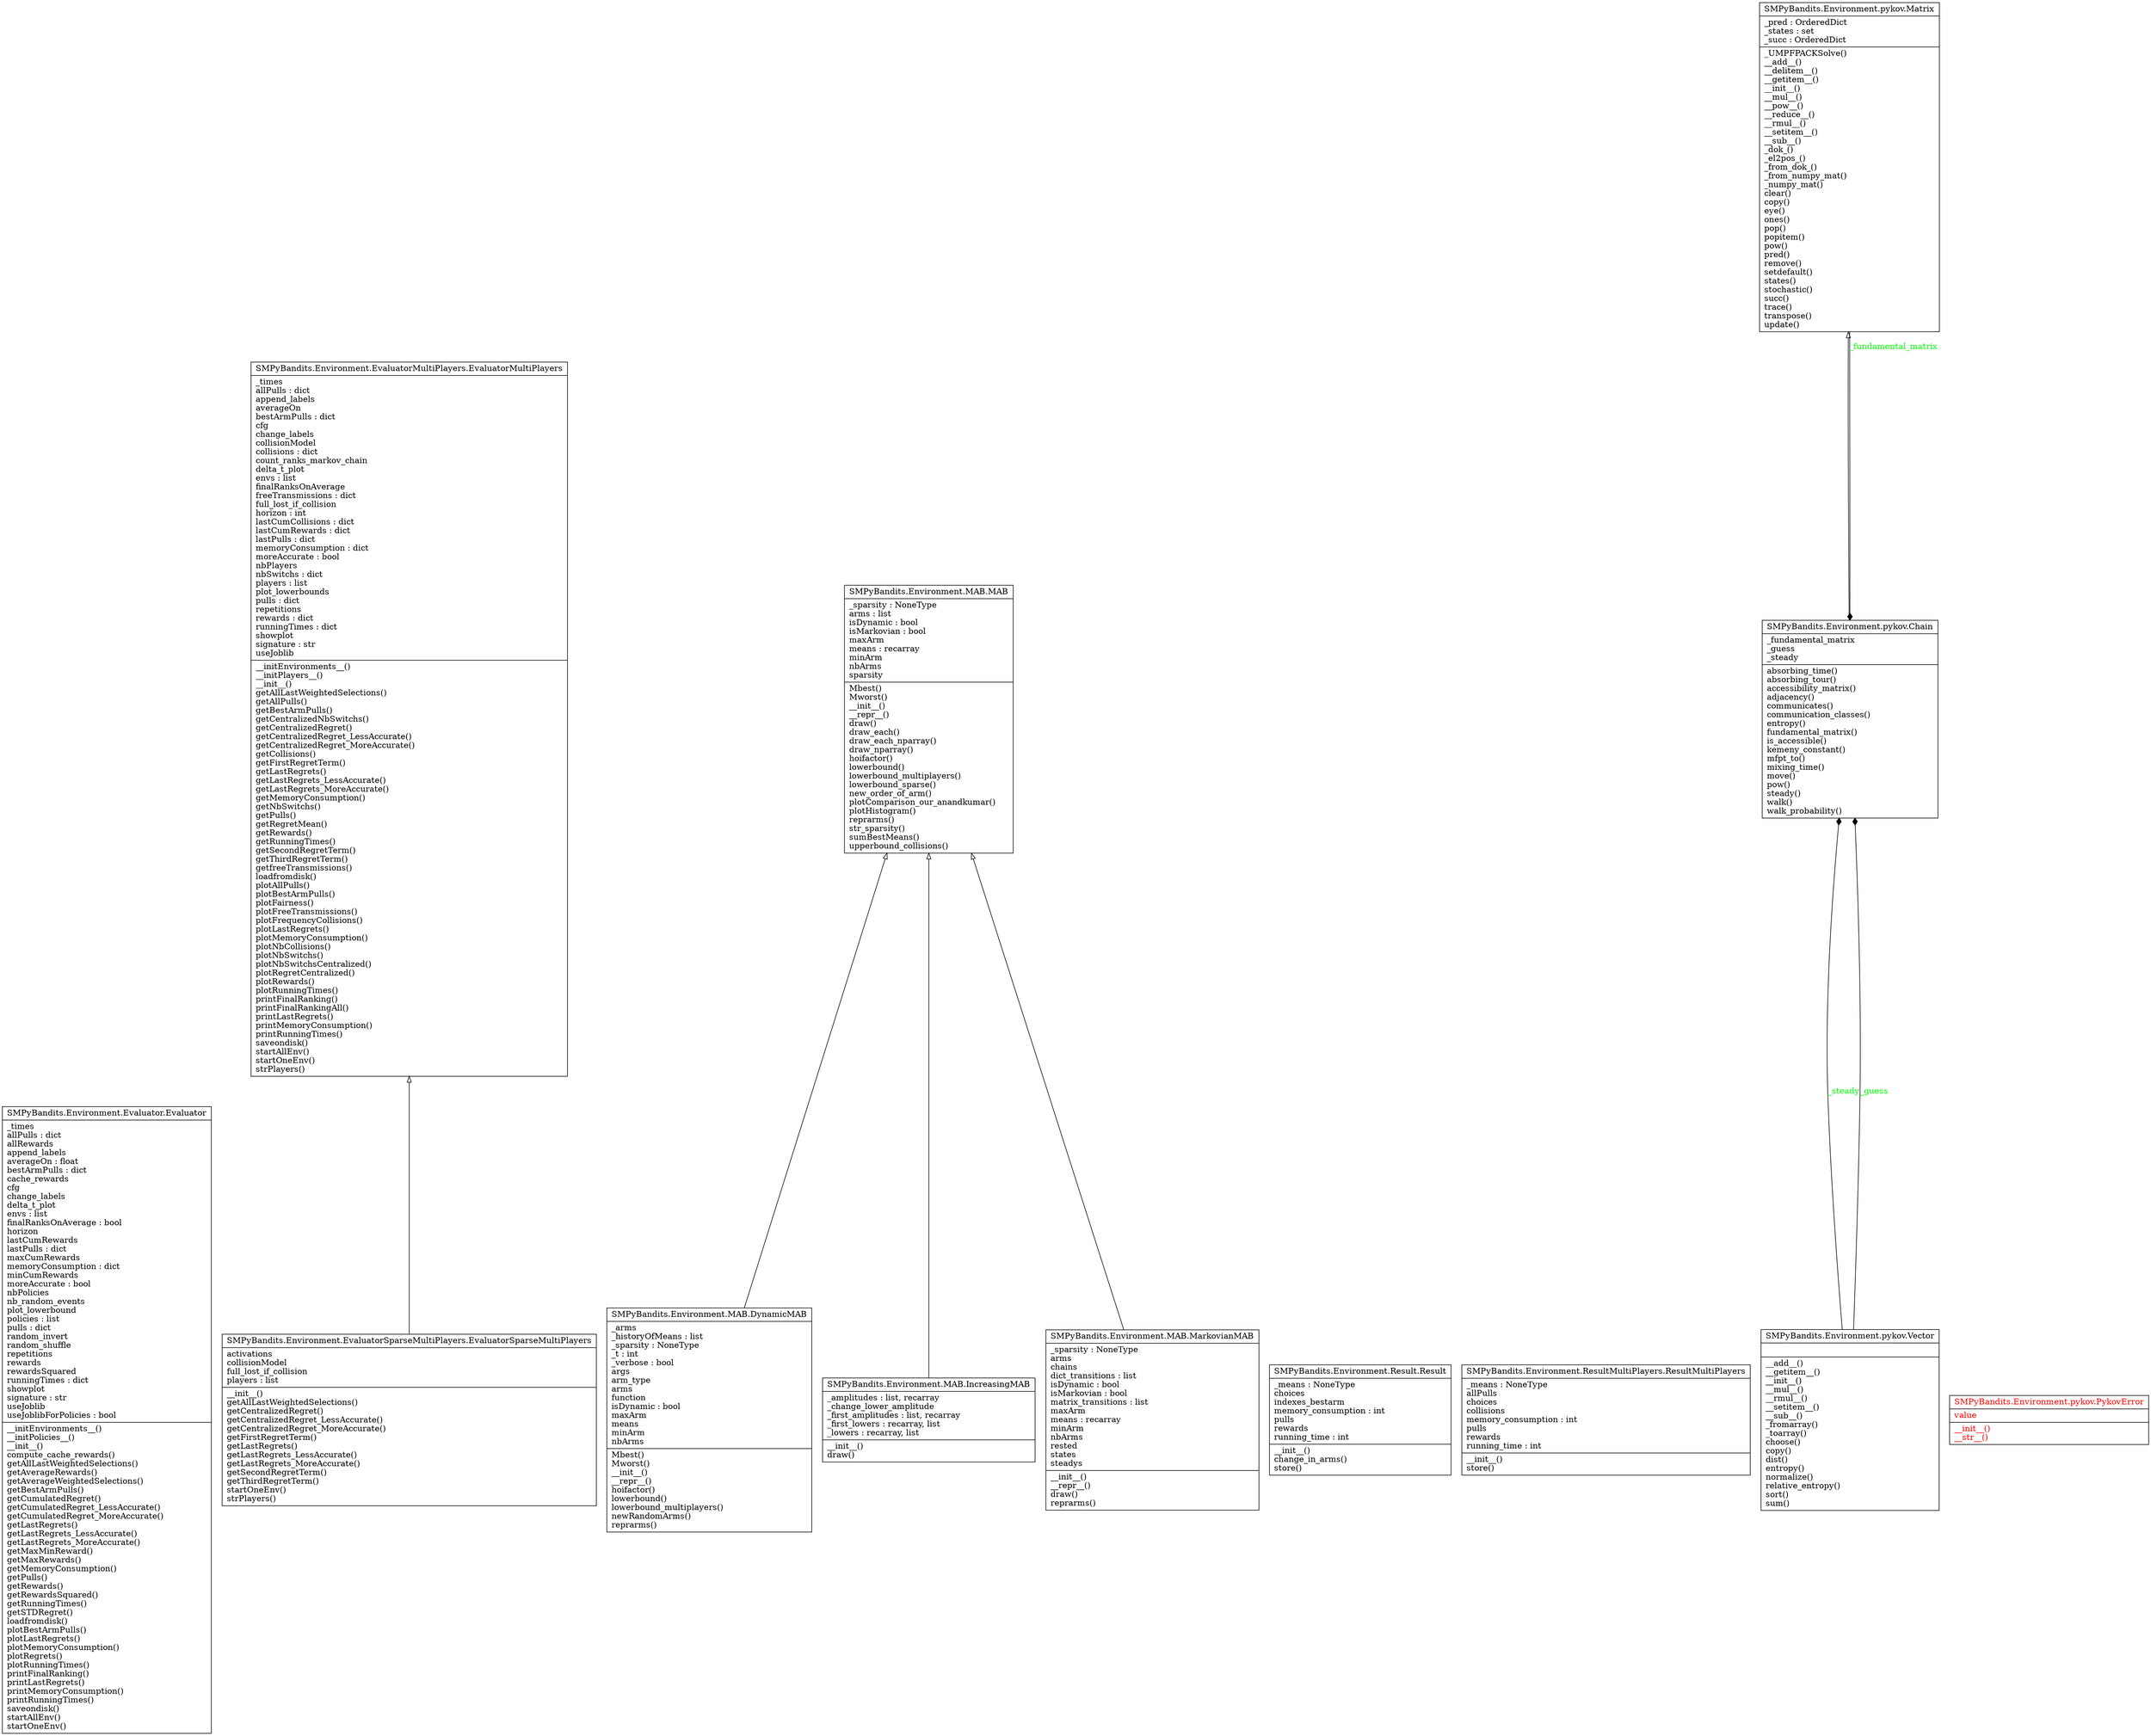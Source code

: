 digraph "classes_SMPyBandits.Environment" {
charset="utf-8"
rankdir=BT
"0" [label="{SMPyBandits.Environment.Evaluator.Evaluator|_times\lallPulls : dict\lallRewards\lappend_labels\laverageOn : float\lbestArmPulls : dict\lcache_rewards\lcfg\lchange_labels\ldelta_t_plot\lenvs : list\lfinalRanksOnAverage : bool\lhorizon\llastCumRewards\llastPulls : dict\lmaxCumRewards\lmemoryConsumption : dict\lminCumRewards\lmoreAccurate : bool\lnbPolicies\lnb_random_events\lplot_lowerbound\lpolicies : list\lpulls : dict\lrandom_invert\lrandom_shuffle\lrepetitions\lrewards\lrewardsSquared\lrunningTimes : dict\lshowplot\lsignature : str\luseJoblib\luseJoblibForPolicies : bool\l|__initEnvironments__()\l__initPolicies__()\l__init__()\lcompute_cache_rewards()\lgetAllLastWeightedSelections()\lgetAverageRewards()\lgetAverageWeightedSelections()\lgetBestArmPulls()\lgetCumulatedRegret()\lgetCumulatedRegret_LessAccurate()\lgetCumulatedRegret_MoreAccurate()\lgetLastRegrets()\lgetLastRegrets_LessAccurate()\lgetLastRegrets_MoreAccurate()\lgetMaxMinReward()\lgetMaxRewards()\lgetMemoryConsumption()\lgetPulls()\lgetRewards()\lgetRewardsSquared()\lgetRunningTimes()\lgetSTDRegret()\lloadfromdisk()\lplotBestArmPulls()\lplotLastRegrets()\lplotMemoryConsumption()\lplotRegrets()\lplotRunningTimes()\lprintFinalRanking()\lprintLastRegrets()\lprintMemoryConsumption()\lprintRunningTimes()\lsaveondisk()\lstartAllEnv()\lstartOneEnv()\l}", shape="record"];
"1" [label="{SMPyBandits.Environment.EvaluatorMultiPlayers.EvaluatorMultiPlayers|_times\lallPulls : dict\lappend_labels\laverageOn\lbestArmPulls : dict\lcfg\lchange_labels\lcollisionModel\lcollisions : dict\lcount_ranks_markov_chain\ldelta_t_plot\lenvs : list\lfinalRanksOnAverage\lfreeTransmissions : dict\lfull_lost_if_collision\lhorizon : int\llastCumCollisions : dict\llastCumRewards : dict\llastPulls : dict\lmemoryConsumption : dict\lmoreAccurate : bool\lnbPlayers\lnbSwitchs : dict\lplayers : list\lplot_lowerbounds\lpulls : dict\lrepetitions\lrewards : dict\lrunningTimes : dict\lshowplot\lsignature : str\luseJoblib\l|__initEnvironments__()\l__initPlayers__()\l__init__()\lgetAllLastWeightedSelections()\lgetAllPulls()\lgetBestArmPulls()\lgetCentralizedNbSwitchs()\lgetCentralizedRegret()\lgetCentralizedRegret_LessAccurate()\lgetCentralizedRegret_MoreAccurate()\lgetCollisions()\lgetFirstRegretTerm()\lgetLastRegrets()\lgetLastRegrets_LessAccurate()\lgetLastRegrets_MoreAccurate()\lgetMemoryConsumption()\lgetNbSwitchs()\lgetPulls()\lgetRegretMean()\lgetRewards()\lgetRunningTimes()\lgetSecondRegretTerm()\lgetThirdRegretTerm()\lgetfreeTransmissions()\lloadfromdisk()\lplotAllPulls()\lplotBestArmPulls()\lplotFairness()\lplotFreeTransmissions()\lplotFrequencyCollisions()\lplotLastRegrets()\lplotMemoryConsumption()\lplotNbCollisions()\lplotNbSwitchs()\lplotNbSwitchsCentralized()\lplotRegretCentralized()\lplotRewards()\lplotRunningTimes()\lprintFinalRanking()\lprintFinalRankingAll()\lprintLastRegrets()\lprintMemoryConsumption()\lprintRunningTimes()\lsaveondisk()\lstartAllEnv()\lstartOneEnv()\lstrPlayers()\l}", shape="record"];
"2" [label="{SMPyBandits.Environment.EvaluatorSparseMultiPlayers.EvaluatorSparseMultiPlayers|activations\lcollisionModel\lfull_lost_if_collision\lplayers : list\l|__init__()\lgetAllLastWeightedSelections()\lgetCentralizedRegret()\lgetCentralizedRegret_LessAccurate()\lgetCentralizedRegret_MoreAccurate()\lgetFirstRegretTerm()\lgetLastRegrets()\lgetLastRegrets_LessAccurate()\lgetLastRegrets_MoreAccurate()\lgetSecondRegretTerm()\lgetThirdRegretTerm()\lstartOneEnv()\lstrPlayers()\l}", shape="record"];
"3" [label="{SMPyBandits.Environment.MAB.DynamicMAB|_arms\l_historyOfMeans : list\l_sparsity : NoneType\l_t : int\l_verbose : bool\largs\larm_type\larms\lfunction\lisDynamic : bool\lmaxArm\lmeans\lminArm\lnbArms\l|Mbest()\lMworst()\l__init__()\l__repr__()\lhoifactor()\llowerbound()\llowerbound_multiplayers()\lnewRandomArms()\lreprarms()\l}", shape="record"];
"4" [label="{SMPyBandits.Environment.MAB.IncreasingMAB|_amplitudes : list, recarray\l_change_lower_amplitude\l_first_amplitudes : list, recarray\l_first_lowers : recarray, list\l_lowers : recarray, list\l|__init__()\ldraw()\l}", shape="record"];
"5" [label="{SMPyBandits.Environment.MAB.MAB|_sparsity : NoneType\larms : list\lisDynamic : bool\lisMarkovian : bool\lmaxArm\lmeans : recarray\lminArm\lnbArms\lsparsity\l|Mbest()\lMworst()\l__init__()\l__repr__()\ldraw()\ldraw_each()\ldraw_each_nparray()\ldraw_nparray()\lhoifactor()\llowerbound()\llowerbound_multiplayers()\llowerbound_sparse()\lnew_order_of_arm()\lplotComparison_our_anandkumar()\lplotHistogram()\lreprarms()\lstr_sparsity()\lsumBestMeans()\lupperbound_collisions()\l}", shape="record"];
"6" [label="{SMPyBandits.Environment.MAB.MarkovianMAB|_sparsity : NoneType\larms\lchains\ldict_transitions : list\lisDynamic : bool\lisMarkovian : bool\lmatrix_transitions : list\lmaxArm\lmeans : recarray\lminArm\lnbArms\lrested\lstates\lsteadys\l|__init__()\l__repr__()\ldraw()\lreprarms()\l}", shape="record"];
"7" [label="{SMPyBandits.Environment.Result.Result|_means : NoneType\lchoices\lindexes_bestarm\lmemory_consumption : int\lpulls\lrewards\lrunning_time : int\l|__init__()\lchange_in_arms()\lstore()\l}", shape="record"];
"8" [label="{SMPyBandits.Environment.ResultMultiPlayers.ResultMultiPlayers|_means : NoneType\lallPulls\lchoices\lcollisions\lmemory_consumption : int\lpulls\lrewards\lrunning_time : int\l|__init__()\lstore()\l}", shape="record"];
"9" [label="{SMPyBandits.Environment.pykov.Chain|_fundamental_matrix\l_guess\l_steady\l|absorbing_time()\labsorbing_tour()\laccessibility_matrix()\ladjacency()\lcommunicates()\lcommunication_classes()\lentropy()\lfundamental_matrix()\lis_accessible()\lkemeny_constant()\lmfpt_to()\lmixing_time()\lmove()\lpow()\lsteady()\lwalk()\lwalk_probability()\l}", shape="record"];
"10" [label="{SMPyBandits.Environment.pykov.Matrix|_pred : OrderedDict\l_states : set\l_succ : OrderedDict\l|_UMPFPACKSolve()\l__add__()\l__delitem__()\l__getitem__()\l__init__()\l__mul__()\l__pow__()\l__reduce__()\l__rmul__()\l__setitem__()\l__sub__()\l_dok_()\l_el2pos_()\l_from_dok_()\l_from_numpy_mat()\l_numpy_mat()\lclear()\lcopy()\leye()\lones()\lpop()\lpopitem()\lpow()\lpred()\lremove()\lsetdefault()\lstates()\lstochastic()\lsucc()\ltrace()\ltranspose()\lupdate()\l}", shape="record"];
"11" [fontcolor="red", label="{SMPyBandits.Environment.pykov.PykovError|value\l|__init__()\l__str__()\l}", shape="record"];
"12" [label="{SMPyBandits.Environment.pykov.Vector|\l|__add__()\l__getitem__()\l__init__()\l__mul__()\l__rmul__()\l__setitem__()\l__sub__()\l_fromarray()\l_toarray()\lchoose()\lcopy()\ldist()\lentropy()\lnormalize()\lrelative_entropy()\lsort()\lsum()\l}", shape="record"];
"2" -> "1" [arrowhead="empty", arrowtail="none"];
"3" -> "5" [arrowhead="empty", arrowtail="none"];
"4" -> "5" [arrowhead="empty", arrowtail="none"];
"6" -> "5" [arrowhead="empty", arrowtail="none"];
"9" -> "10" [arrowhead="empty", arrowtail="none"];
"10" -> "9" [arrowhead="diamond", arrowtail="none", fontcolor="green", label="_fundamental_matrix", style="solid"];
"12" -> "9" [arrowhead="diamond", arrowtail="none", fontcolor="green", label="_steady", style="solid"];
"12" -> "9" [arrowhead="diamond", arrowtail="none", fontcolor="green", label="_guess", style="solid"];
}
